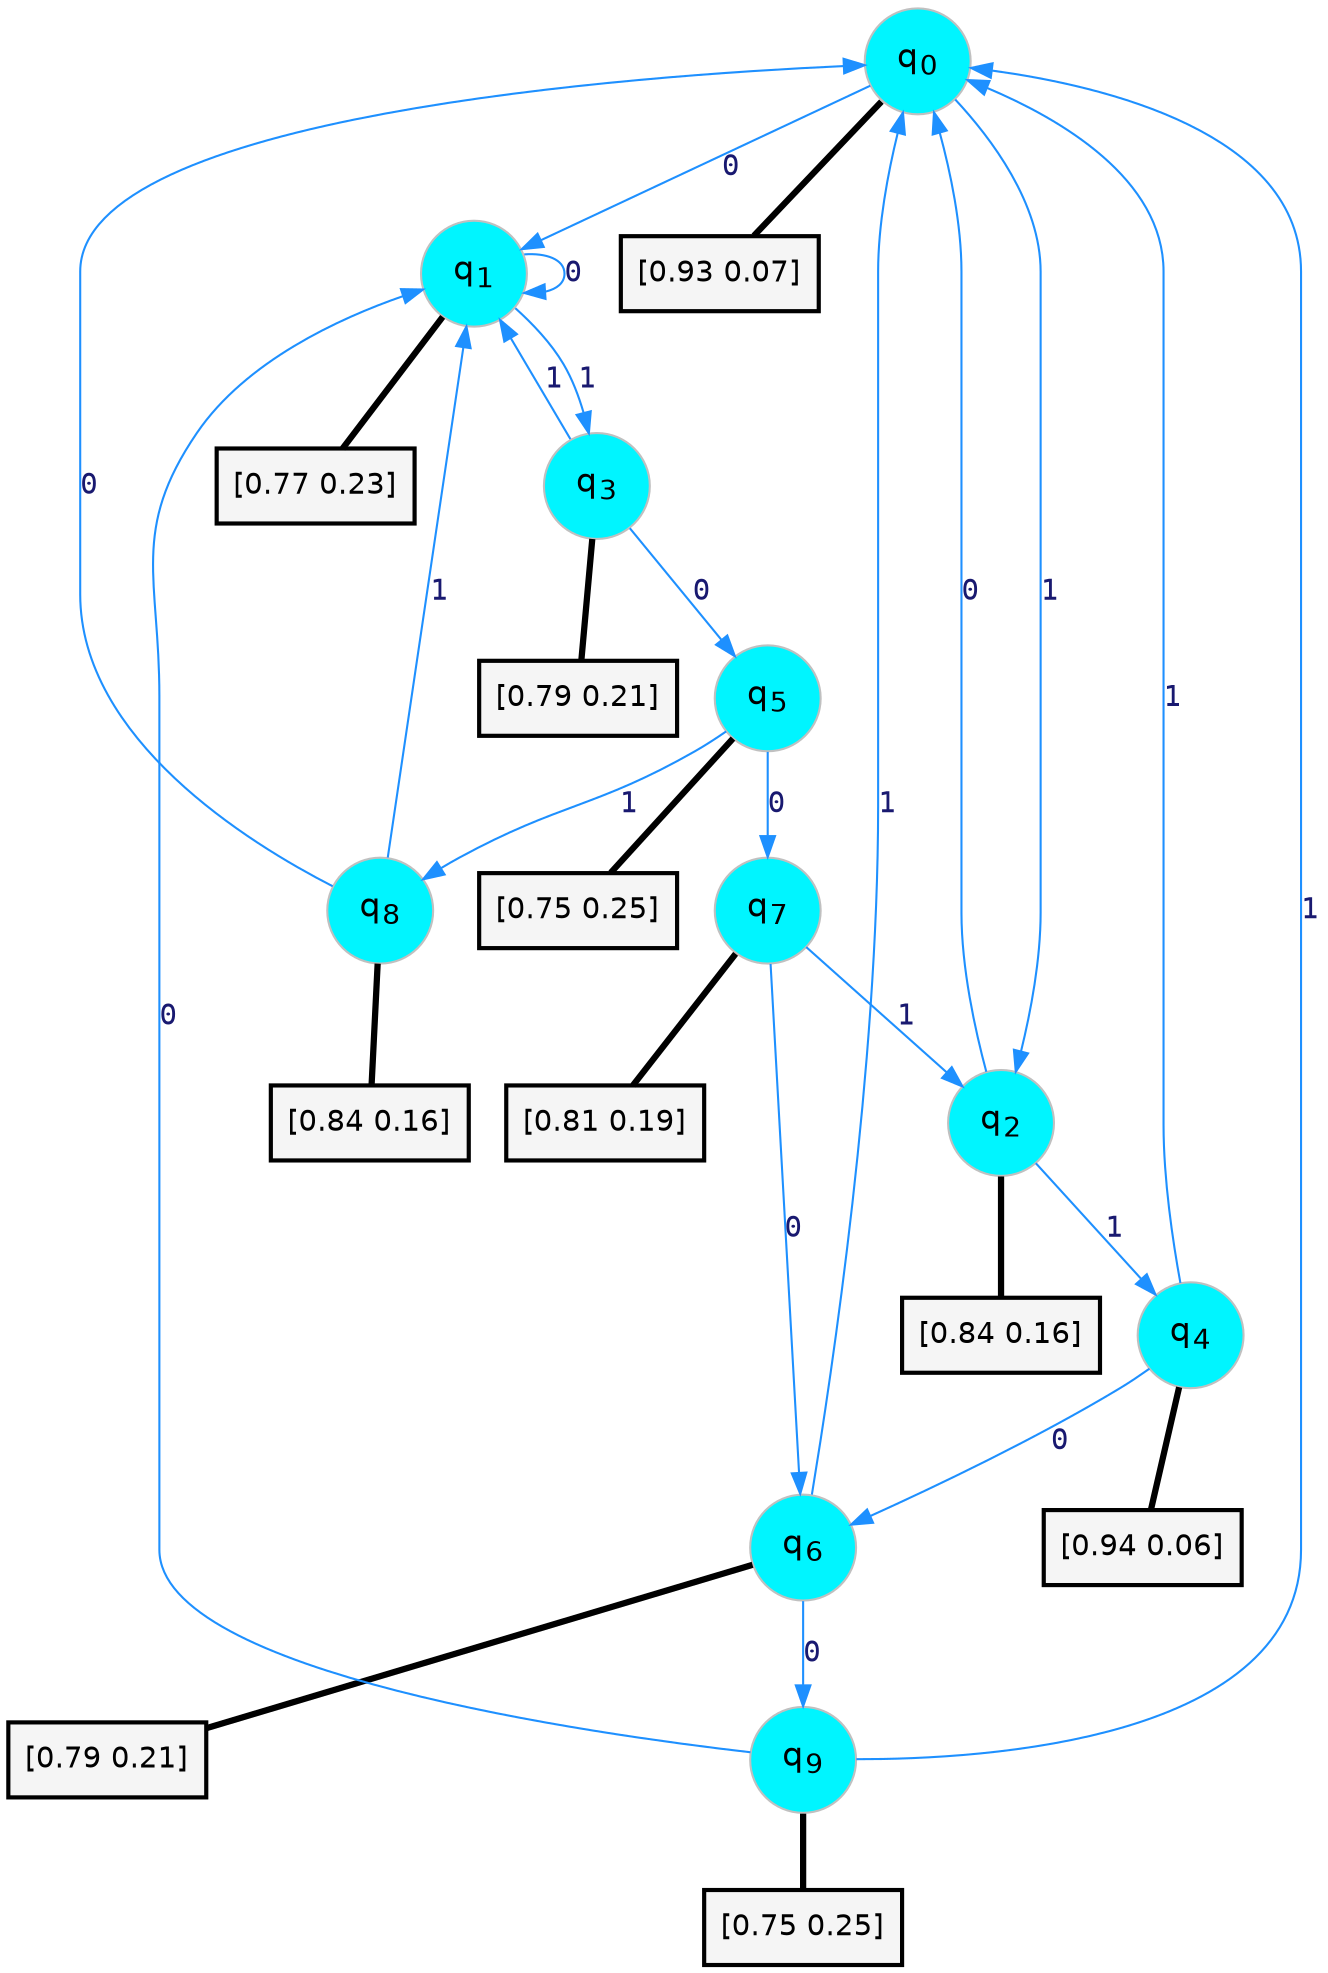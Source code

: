 digraph G {
graph [
bgcolor=transparent, dpi=300, rankdir=TD, size="40,25"];
node [
color=gray, fillcolor=turquoise1, fontcolor=black, fontname=Helvetica, fontsize=16, fontweight=bold, shape=circle, style=filled];
edge [
arrowsize=1, color=dodgerblue1, fontcolor=midnightblue, fontname=courier, fontweight=bold, penwidth=1, style=solid, weight=20];
0[label=<q<SUB>0</SUB>>];
1[label=<q<SUB>1</SUB>>];
2[label=<q<SUB>2</SUB>>];
3[label=<q<SUB>3</SUB>>];
4[label=<q<SUB>4</SUB>>];
5[label=<q<SUB>5</SUB>>];
6[label=<q<SUB>6</SUB>>];
7[label=<q<SUB>7</SUB>>];
8[label=<q<SUB>8</SUB>>];
9[label=<q<SUB>9</SUB>>];
10[label="[0.93 0.07]", shape=box,fontcolor=black, fontname=Helvetica, fontsize=14, penwidth=2, fillcolor=whitesmoke,color=black];
11[label="[0.77 0.23]", shape=box,fontcolor=black, fontname=Helvetica, fontsize=14, penwidth=2, fillcolor=whitesmoke,color=black];
12[label="[0.84 0.16]", shape=box,fontcolor=black, fontname=Helvetica, fontsize=14, penwidth=2, fillcolor=whitesmoke,color=black];
13[label="[0.79 0.21]", shape=box,fontcolor=black, fontname=Helvetica, fontsize=14, penwidth=2, fillcolor=whitesmoke,color=black];
14[label="[0.94 0.06]", shape=box,fontcolor=black, fontname=Helvetica, fontsize=14, penwidth=2, fillcolor=whitesmoke,color=black];
15[label="[0.75 0.25]", shape=box,fontcolor=black, fontname=Helvetica, fontsize=14, penwidth=2, fillcolor=whitesmoke,color=black];
16[label="[0.79 0.21]", shape=box,fontcolor=black, fontname=Helvetica, fontsize=14, penwidth=2, fillcolor=whitesmoke,color=black];
17[label="[0.81 0.19]", shape=box,fontcolor=black, fontname=Helvetica, fontsize=14, penwidth=2, fillcolor=whitesmoke,color=black];
18[label="[0.84 0.16]", shape=box,fontcolor=black, fontname=Helvetica, fontsize=14, penwidth=2, fillcolor=whitesmoke,color=black];
19[label="[0.75 0.25]", shape=box,fontcolor=black, fontname=Helvetica, fontsize=14, penwidth=2, fillcolor=whitesmoke,color=black];
0->1 [label=0];
0->2 [label=1];
0->10 [arrowhead=none, penwidth=3,color=black];
1->1 [label=0];
1->3 [label=1];
1->11 [arrowhead=none, penwidth=3,color=black];
2->0 [label=0];
2->4 [label=1];
2->12 [arrowhead=none, penwidth=3,color=black];
3->5 [label=0];
3->1 [label=1];
3->13 [arrowhead=none, penwidth=3,color=black];
4->6 [label=0];
4->0 [label=1];
4->14 [arrowhead=none, penwidth=3,color=black];
5->7 [label=0];
5->8 [label=1];
5->15 [arrowhead=none, penwidth=3,color=black];
6->9 [label=0];
6->0 [label=1];
6->16 [arrowhead=none, penwidth=3,color=black];
7->6 [label=0];
7->2 [label=1];
7->17 [arrowhead=none, penwidth=3,color=black];
8->0 [label=0];
8->1 [label=1];
8->18 [arrowhead=none, penwidth=3,color=black];
9->1 [label=0];
9->0 [label=1];
9->19 [arrowhead=none, penwidth=3,color=black];
}
